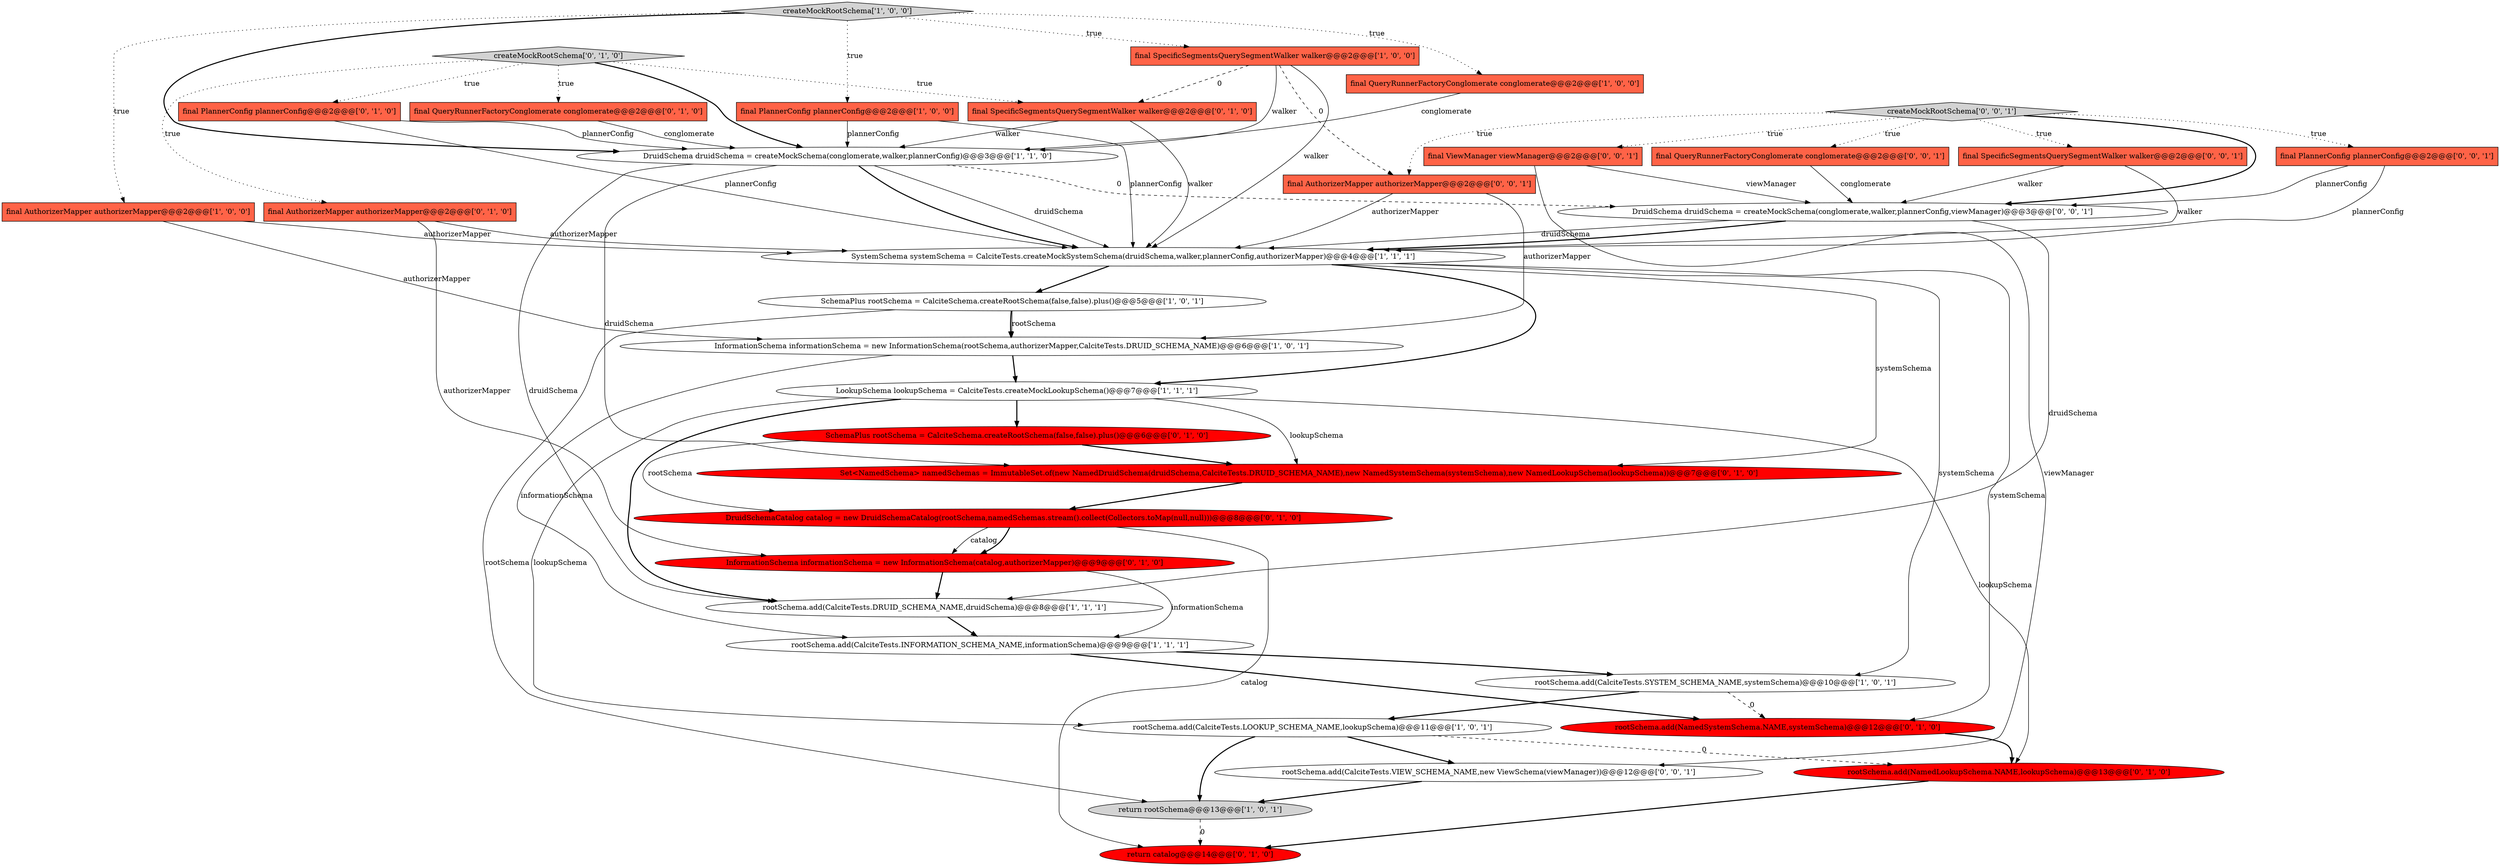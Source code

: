digraph {
7 [style = filled, label = "rootSchema.add(CalciteTests.INFORMATION_SCHEMA_NAME,informationSchema)@@@9@@@['1', '1', '1']", fillcolor = white, shape = ellipse image = "AAA0AAABBB1BBB"];
0 [style = filled, label = "final AuthorizerMapper authorizerMapper@@@2@@@['1', '0', '0']", fillcolor = tomato, shape = box image = "AAA0AAABBB1BBB"];
19 [style = filled, label = "final AuthorizerMapper authorizerMapper@@@2@@@['0', '1', '0']", fillcolor = tomato, shape = box image = "AAA0AAABBB2BBB"];
15 [style = filled, label = "rootSchema.add(NamedSystemSchema.NAME,systemSchema)@@@12@@@['0', '1', '0']", fillcolor = red, shape = ellipse image = "AAA1AAABBB2BBB"];
29 [style = filled, label = "final ViewManager viewManager@@@2@@@['0', '0', '1']", fillcolor = tomato, shape = box image = "AAA0AAABBB3BBB"];
3 [style = filled, label = "DruidSchema druidSchema = createMockSchema(conglomerate,walker,plannerConfig)@@@3@@@['1', '1', '0']", fillcolor = white, shape = ellipse image = "AAA0AAABBB1BBB"];
12 [style = filled, label = "return rootSchema@@@13@@@['1', '0', '1']", fillcolor = lightgray, shape = ellipse image = "AAA0AAABBB1BBB"];
28 [style = filled, label = "DruidSchema druidSchema = createMockSchema(conglomerate,walker,plannerConfig,viewManager)@@@3@@@['0', '0', '1']", fillcolor = white, shape = ellipse image = "AAA0AAABBB3BBB"];
5 [style = filled, label = "InformationSchema informationSchema = new InformationSchema(rootSchema,authorizerMapper,CalciteTests.DRUID_SCHEMA_NAME)@@@6@@@['1', '0', '1']", fillcolor = white, shape = ellipse image = "AAA0AAABBB1BBB"];
20 [style = filled, label = "final PlannerConfig plannerConfig@@@2@@@['0', '1', '0']", fillcolor = tomato, shape = box image = "AAA0AAABBB2BBB"];
17 [style = filled, label = "Set<NamedSchema> namedSchemas = ImmutableSet.of(new NamedDruidSchema(druidSchema,CalciteTests.DRUID_SCHEMA_NAME),new NamedSystemSchema(systemSchema),new NamedLookupSchema(lookupSchema))@@@7@@@['0', '1', '0']", fillcolor = red, shape = ellipse image = "AAA1AAABBB2BBB"];
2 [style = filled, label = "final QueryRunnerFactoryConglomerate conglomerate@@@2@@@['1', '0', '0']", fillcolor = tomato, shape = box image = "AAA0AAABBB1BBB"];
27 [style = filled, label = "createMockRootSchema['0', '0', '1']", fillcolor = lightgray, shape = diamond image = "AAA0AAABBB3BBB"];
16 [style = filled, label = "SchemaPlus rootSchema = CalciteSchema.createRootSchema(false,false).plus()@@@6@@@['0', '1', '0']", fillcolor = red, shape = ellipse image = "AAA1AAABBB2BBB"];
25 [style = filled, label = "return catalog@@@14@@@['0', '1', '0']", fillcolor = red, shape = ellipse image = "AAA1AAABBB2BBB"];
1 [style = filled, label = "final PlannerConfig plannerConfig@@@2@@@['1', '0', '0']", fillcolor = tomato, shape = box image = "AAA0AAABBB1BBB"];
11 [style = filled, label = "createMockRootSchema['1', '0', '0']", fillcolor = lightgray, shape = diamond image = "AAA0AAABBB1BBB"];
9 [style = filled, label = "rootSchema.add(CalciteTests.LOOKUP_SCHEMA_NAME,lookupSchema)@@@11@@@['1', '0', '1']", fillcolor = white, shape = ellipse image = "AAA0AAABBB1BBB"];
4 [style = filled, label = "LookupSchema lookupSchema = CalciteTests.createMockLookupSchema()@@@7@@@['1', '1', '1']", fillcolor = white, shape = ellipse image = "AAA0AAABBB1BBB"];
24 [style = filled, label = "rootSchema.add(NamedLookupSchema.NAME,lookupSchema)@@@13@@@['0', '1', '0']", fillcolor = red, shape = ellipse image = "AAA1AAABBB2BBB"];
18 [style = filled, label = "final QueryRunnerFactoryConglomerate conglomerate@@@2@@@['0', '1', '0']", fillcolor = tomato, shape = box image = "AAA0AAABBB2BBB"];
33 [style = filled, label = "final AuthorizerMapper authorizerMapper@@@2@@@['0', '0', '1']", fillcolor = tomato, shape = box image = "AAA0AAABBB3BBB"];
6 [style = filled, label = "rootSchema.add(CalciteTests.SYSTEM_SCHEMA_NAME,systemSchema)@@@10@@@['1', '0', '1']", fillcolor = white, shape = ellipse image = "AAA0AAABBB1BBB"];
10 [style = filled, label = "final SpecificSegmentsQuerySegmentWalker walker@@@2@@@['1', '0', '0']", fillcolor = tomato, shape = box image = "AAA1AAABBB1BBB"];
26 [style = filled, label = "DruidSchemaCatalog catalog = new DruidSchemaCatalog(rootSchema,namedSchemas.stream().collect(Collectors.toMap(null,null)))@@@8@@@['0', '1', '0']", fillcolor = red, shape = ellipse image = "AAA1AAABBB2BBB"];
34 [style = filled, label = "rootSchema.add(CalciteTests.VIEW_SCHEMA_NAME,new ViewSchema(viewManager))@@@12@@@['0', '0', '1']", fillcolor = white, shape = ellipse image = "AAA0AAABBB3BBB"];
21 [style = filled, label = "final SpecificSegmentsQuerySegmentWalker walker@@@2@@@['0', '1', '0']", fillcolor = tomato, shape = box image = "AAA1AAABBB2BBB"];
30 [style = filled, label = "final QueryRunnerFactoryConglomerate conglomerate@@@2@@@['0', '0', '1']", fillcolor = tomato, shape = box image = "AAA0AAABBB3BBB"];
22 [style = filled, label = "createMockRootSchema['0', '1', '0']", fillcolor = lightgray, shape = diamond image = "AAA0AAABBB2BBB"];
8 [style = filled, label = "SystemSchema systemSchema = CalciteTests.createMockSystemSchema(druidSchema,walker,plannerConfig,authorizerMapper)@@@4@@@['1', '1', '1']", fillcolor = white, shape = ellipse image = "AAA0AAABBB1BBB"];
23 [style = filled, label = "InformationSchema informationSchema = new InformationSchema(catalog,authorizerMapper)@@@9@@@['0', '1', '0']", fillcolor = red, shape = ellipse image = "AAA1AAABBB2BBB"];
32 [style = filled, label = "final SpecificSegmentsQuerySegmentWalker walker@@@2@@@['0', '0', '1']", fillcolor = tomato, shape = box image = "AAA0AAABBB3BBB"];
14 [style = filled, label = "SchemaPlus rootSchema = CalciteSchema.createRootSchema(false,false).plus()@@@5@@@['1', '0', '1']", fillcolor = white, shape = ellipse image = "AAA0AAABBB1BBB"];
13 [style = filled, label = "rootSchema.add(CalciteTests.DRUID_SCHEMA_NAME,druidSchema)@@@8@@@['1', '1', '1']", fillcolor = white, shape = ellipse image = "AAA0AAABBB1BBB"];
31 [style = filled, label = "final PlannerConfig plannerConfig@@@2@@@['0', '0', '1']", fillcolor = tomato, shape = box image = "AAA0AAABBB3BBB"];
4->16 [style = bold, label=""];
22->21 [style = dotted, label="true"];
14->12 [style = solid, label="rootSchema"];
27->32 [style = dotted, label="true"];
17->26 [style = bold, label=""];
6->15 [style = dashed, label="0"];
22->19 [style = dotted, label="true"];
10->21 [style = dashed, label="0"];
22->18 [style = dotted, label="true"];
21->3 [style = solid, label="walker"];
10->8 [style = solid, label="walker"];
3->28 [style = dashed, label="0"];
30->28 [style = solid, label="conglomerate"];
10->3 [style = solid, label="walker"];
9->24 [style = dashed, label="0"];
11->10 [style = dotted, label="true"];
5->7 [style = solid, label="informationSchema"];
11->1 [style = dotted, label="true"];
27->33 [style = dotted, label="true"];
33->5 [style = solid, label="authorizerMapper"];
27->28 [style = bold, label=""];
4->13 [style = bold, label=""];
32->8 [style = solid, label="walker"];
31->28 [style = solid, label="plannerConfig"];
8->14 [style = bold, label=""];
18->3 [style = solid, label="conglomerate"];
14->5 [style = solid, label="rootSchema"];
20->3 [style = solid, label="plannerConfig"];
10->33 [style = dashed, label="0"];
19->8 [style = solid, label="authorizerMapper"];
4->24 [style = solid, label="lookupSchema"];
26->25 [style = solid, label="catalog"];
28->13 [style = solid, label="druidSchema"];
16->17 [style = bold, label=""];
4->9 [style = solid, label="lookupSchema"];
19->23 [style = solid, label="authorizerMapper"];
34->12 [style = bold, label=""];
3->17 [style = solid, label="druidSchema"];
31->8 [style = solid, label="plannerConfig"];
28->8 [style = solid, label="druidSchema"];
22->3 [style = bold, label=""];
27->30 [style = dotted, label="true"];
26->23 [style = solid, label="catalog"];
23->7 [style = solid, label="informationSchema"];
11->2 [style = dotted, label="true"];
16->26 [style = solid, label="rootSchema"];
22->20 [style = dotted, label="true"];
1->3 [style = solid, label="plannerConfig"];
0->5 [style = solid, label="authorizerMapper"];
8->15 [style = solid, label="systemSchema"];
12->25 [style = dashed, label="0"];
11->3 [style = bold, label=""];
23->13 [style = bold, label=""];
8->17 [style = solid, label="systemSchema"];
3->8 [style = solid, label="druidSchema"];
13->7 [style = bold, label=""];
3->8 [style = bold, label=""];
15->24 [style = bold, label=""];
26->23 [style = bold, label=""];
5->4 [style = bold, label=""];
7->6 [style = bold, label=""];
24->25 [style = bold, label=""];
28->8 [style = bold, label=""];
11->0 [style = dotted, label="true"];
27->31 [style = dotted, label="true"];
27->29 [style = dotted, label="true"];
7->15 [style = bold, label=""];
4->17 [style = solid, label="lookupSchema"];
9->12 [style = bold, label=""];
8->4 [style = bold, label=""];
3->13 [style = solid, label="druidSchema"];
6->9 [style = bold, label=""];
0->8 [style = solid, label="authorizerMapper"];
32->28 [style = solid, label="walker"];
29->34 [style = solid, label="viewManager"];
29->28 [style = solid, label="viewManager"];
33->8 [style = solid, label="authorizerMapper"];
8->6 [style = solid, label="systemSchema"];
20->8 [style = solid, label="plannerConfig"];
1->8 [style = solid, label="plannerConfig"];
21->8 [style = solid, label="walker"];
14->5 [style = bold, label=""];
2->3 [style = solid, label="conglomerate"];
9->34 [style = bold, label=""];
}
